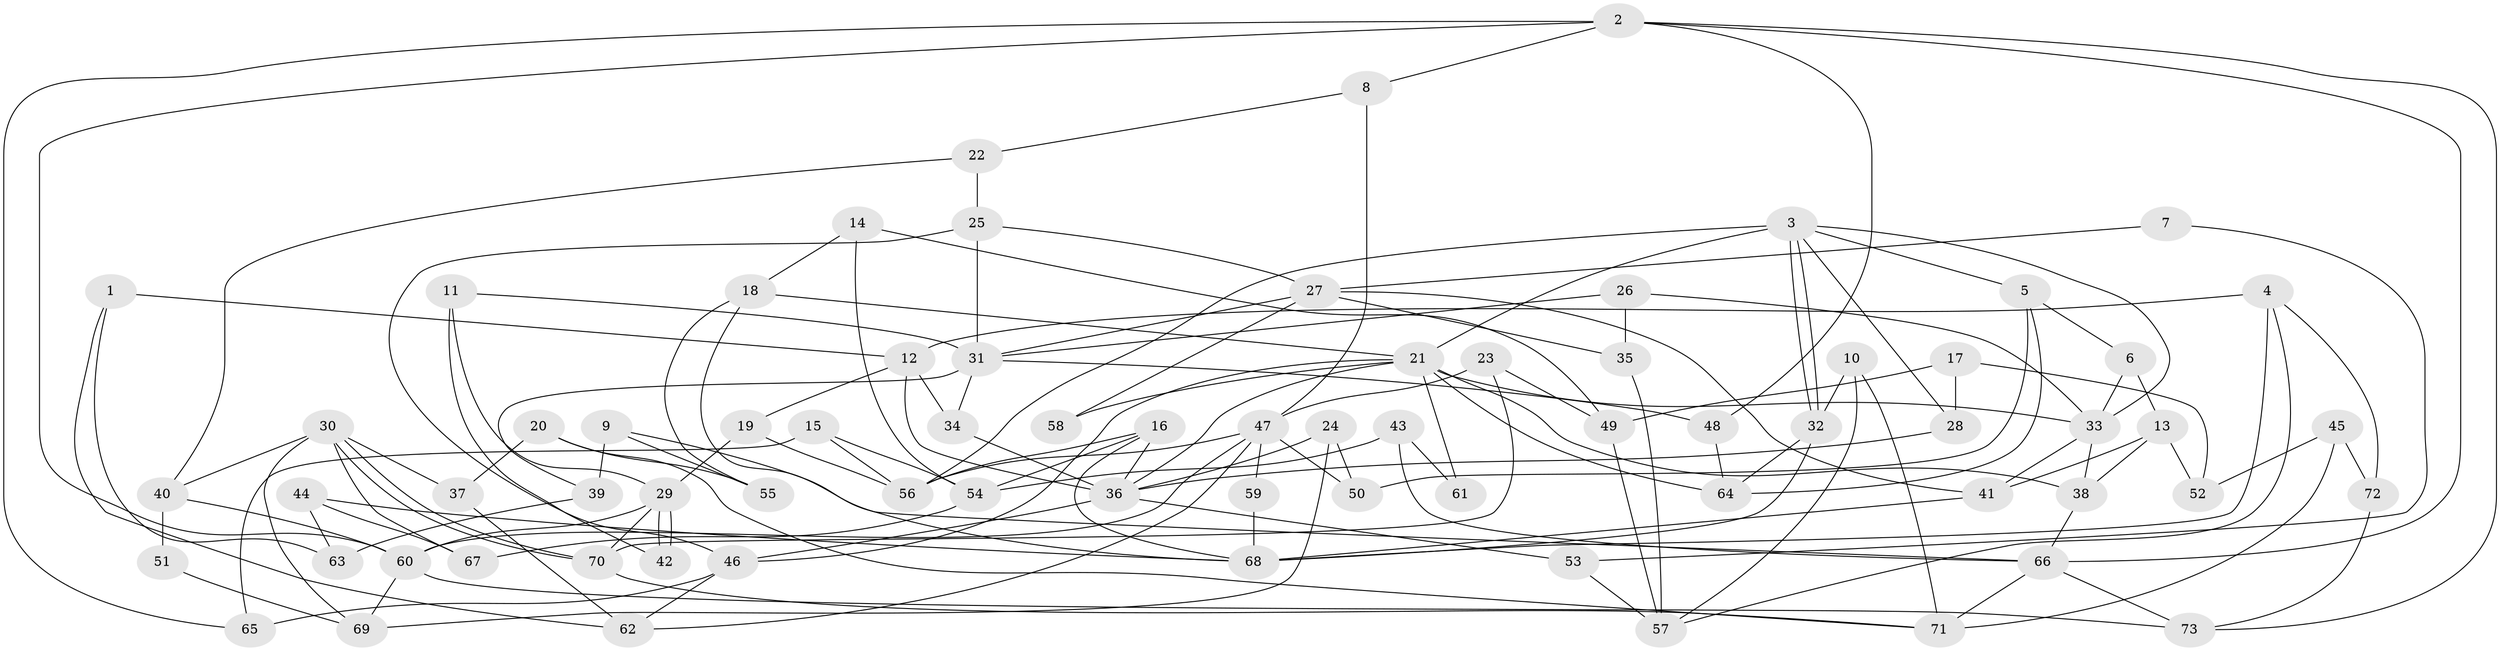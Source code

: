// Generated by graph-tools (version 1.1) at 2025/11/02/27/25 16:11:19]
// undirected, 73 vertices, 146 edges
graph export_dot {
graph [start="1"]
  node [color=gray90,style=filled];
  1;
  2;
  3;
  4;
  5;
  6;
  7;
  8;
  9;
  10;
  11;
  12;
  13;
  14;
  15;
  16;
  17;
  18;
  19;
  20;
  21;
  22;
  23;
  24;
  25;
  26;
  27;
  28;
  29;
  30;
  31;
  32;
  33;
  34;
  35;
  36;
  37;
  38;
  39;
  40;
  41;
  42;
  43;
  44;
  45;
  46;
  47;
  48;
  49;
  50;
  51;
  52;
  53;
  54;
  55;
  56;
  57;
  58;
  59;
  60;
  61;
  62;
  63;
  64;
  65;
  66;
  67;
  68;
  69;
  70;
  71;
  72;
  73;
  1 -- 12;
  1 -- 62;
  1 -- 63;
  2 -- 66;
  2 -- 48;
  2 -- 8;
  2 -- 60;
  2 -- 65;
  2 -- 73;
  3 -- 32;
  3 -- 32;
  3 -- 5;
  3 -- 21;
  3 -- 28;
  3 -- 33;
  3 -- 56;
  4 -- 12;
  4 -- 68;
  4 -- 57;
  4 -- 72;
  5 -- 6;
  5 -- 64;
  5 -- 50;
  6 -- 13;
  6 -- 33;
  7 -- 53;
  7 -- 27;
  8 -- 47;
  8 -- 22;
  9 -- 66;
  9 -- 39;
  9 -- 55;
  10 -- 57;
  10 -- 32;
  10 -- 71;
  11 -- 29;
  11 -- 31;
  11 -- 42;
  12 -- 36;
  12 -- 19;
  12 -- 34;
  13 -- 52;
  13 -- 38;
  13 -- 41;
  14 -- 18;
  14 -- 54;
  14 -- 49;
  15 -- 56;
  15 -- 65;
  15 -- 54;
  16 -- 56;
  16 -- 36;
  16 -- 54;
  16 -- 68;
  17 -- 28;
  17 -- 49;
  17 -- 52;
  18 -- 21;
  18 -- 55;
  18 -- 68;
  19 -- 56;
  19 -- 29;
  20 -- 37;
  20 -- 71;
  20 -- 55;
  21 -- 33;
  21 -- 36;
  21 -- 38;
  21 -- 46;
  21 -- 58;
  21 -- 61;
  21 -- 64;
  22 -- 40;
  22 -- 25;
  23 -- 49;
  23 -- 70;
  23 -- 47;
  24 -- 50;
  24 -- 36;
  24 -- 69;
  25 -- 31;
  25 -- 27;
  25 -- 46;
  26 -- 31;
  26 -- 33;
  26 -- 35;
  27 -- 41;
  27 -- 31;
  27 -- 35;
  27 -- 58;
  28 -- 36;
  29 -- 70;
  29 -- 42;
  29 -- 42;
  29 -- 60;
  30 -- 69;
  30 -- 70;
  30 -- 70;
  30 -- 37;
  30 -- 40;
  30 -- 67;
  31 -- 34;
  31 -- 39;
  31 -- 48;
  32 -- 68;
  32 -- 64;
  33 -- 41;
  33 -- 38;
  34 -- 36;
  35 -- 57;
  36 -- 46;
  36 -- 53;
  37 -- 62;
  38 -- 66;
  39 -- 63;
  40 -- 60;
  40 -- 51;
  41 -- 68;
  43 -- 66;
  43 -- 54;
  43 -- 61;
  44 -- 67;
  44 -- 68;
  44 -- 63;
  45 -- 71;
  45 -- 72;
  45 -- 52;
  46 -- 62;
  46 -- 65;
  47 -- 60;
  47 -- 50;
  47 -- 56;
  47 -- 59;
  47 -- 62;
  48 -- 64;
  49 -- 57;
  51 -- 69;
  53 -- 57;
  54 -- 67;
  59 -- 68;
  60 -- 69;
  60 -- 73;
  66 -- 73;
  66 -- 71;
  70 -- 71;
  72 -- 73;
}
